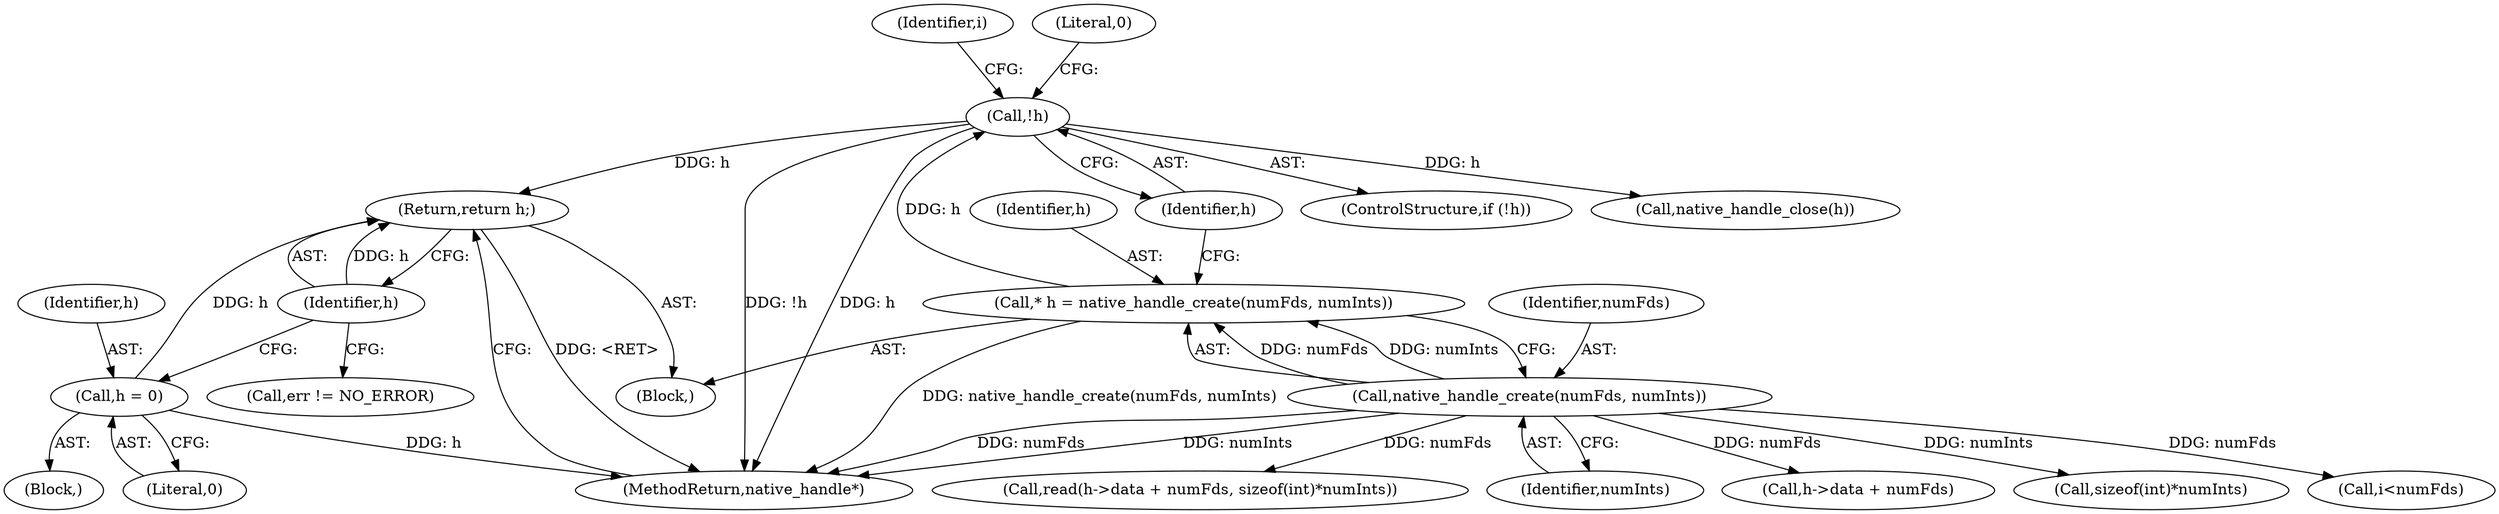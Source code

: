 digraph "0_Android_7dcd0ec9c91688cfa3f679804ba6e132f9811254@pointer" {
"1000197" [label="(Return,return h;)"];
"1000198" [label="(Identifier,h)"];
"1000194" [label="(Call,h = 0)"];
"1000134" [label="(Call,!h)"];
"1000128" [label="(Call,* h = native_handle_create(numFds, numInts))"];
"1000130" [label="(Call,native_handle_create(numFds, numInts))"];
"1000199" [label="(MethodReturn,native_handle*)"];
"1000142" [label="(Identifier,i)"];
"1000130" [label="(Call,native_handle_create(numFds, numInts))"];
"1000129" [label="(Identifier,h)"];
"1000175" [label="(Call,read(h->data + numFds, sizeof(int)*numInts))"];
"1000132" [label="(Identifier,numInts)"];
"1000134" [label="(Call,!h)"];
"1000189" [label="(Block,)"];
"1000186" [label="(Call,err != NO_ERROR)"];
"1000176" [label="(Call,h->data + numFds)"];
"1000135" [label="(Identifier,h)"];
"1000198" [label="(Identifier,h)"];
"1000181" [label="(Call,sizeof(int)*numInts)"];
"1000128" [label="(Call,* h = native_handle_create(numFds, numInts))"];
"1000133" [label="(ControlStructure,if (!h))"];
"1000196" [label="(Literal,0)"];
"1000190" [label="(Call,native_handle_close(h))"];
"1000138" [label="(Literal,0)"];
"1000131" [label="(Identifier,numFds)"];
"1000197" [label="(Return,return h;)"];
"1000101" [label="(Block,)"];
"1000195" [label="(Identifier,h)"];
"1000148" [label="(Call,i<numFds)"];
"1000194" [label="(Call,h = 0)"];
"1000197" -> "1000101"  [label="AST: "];
"1000197" -> "1000198"  [label="CFG: "];
"1000198" -> "1000197"  [label="AST: "];
"1000199" -> "1000197"  [label="CFG: "];
"1000197" -> "1000199"  [label="DDG: <RET>"];
"1000198" -> "1000197"  [label="DDG: h"];
"1000194" -> "1000197"  [label="DDG: h"];
"1000134" -> "1000197"  [label="DDG: h"];
"1000198" -> "1000194"  [label="CFG: "];
"1000198" -> "1000186"  [label="CFG: "];
"1000194" -> "1000189"  [label="AST: "];
"1000194" -> "1000196"  [label="CFG: "];
"1000195" -> "1000194"  [label="AST: "];
"1000196" -> "1000194"  [label="AST: "];
"1000194" -> "1000199"  [label="DDG: h"];
"1000134" -> "1000133"  [label="AST: "];
"1000134" -> "1000135"  [label="CFG: "];
"1000135" -> "1000134"  [label="AST: "];
"1000138" -> "1000134"  [label="CFG: "];
"1000142" -> "1000134"  [label="CFG: "];
"1000134" -> "1000199"  [label="DDG: !h"];
"1000134" -> "1000199"  [label="DDG: h"];
"1000128" -> "1000134"  [label="DDG: h"];
"1000134" -> "1000190"  [label="DDG: h"];
"1000128" -> "1000101"  [label="AST: "];
"1000128" -> "1000130"  [label="CFG: "];
"1000129" -> "1000128"  [label="AST: "];
"1000130" -> "1000128"  [label="AST: "];
"1000135" -> "1000128"  [label="CFG: "];
"1000128" -> "1000199"  [label="DDG: native_handle_create(numFds, numInts)"];
"1000130" -> "1000128"  [label="DDG: numFds"];
"1000130" -> "1000128"  [label="DDG: numInts"];
"1000130" -> "1000132"  [label="CFG: "];
"1000131" -> "1000130"  [label="AST: "];
"1000132" -> "1000130"  [label="AST: "];
"1000130" -> "1000199"  [label="DDG: numInts"];
"1000130" -> "1000199"  [label="DDG: numFds"];
"1000130" -> "1000148"  [label="DDG: numFds"];
"1000130" -> "1000175"  [label="DDG: numFds"];
"1000130" -> "1000176"  [label="DDG: numFds"];
"1000130" -> "1000181"  [label="DDG: numInts"];
}
